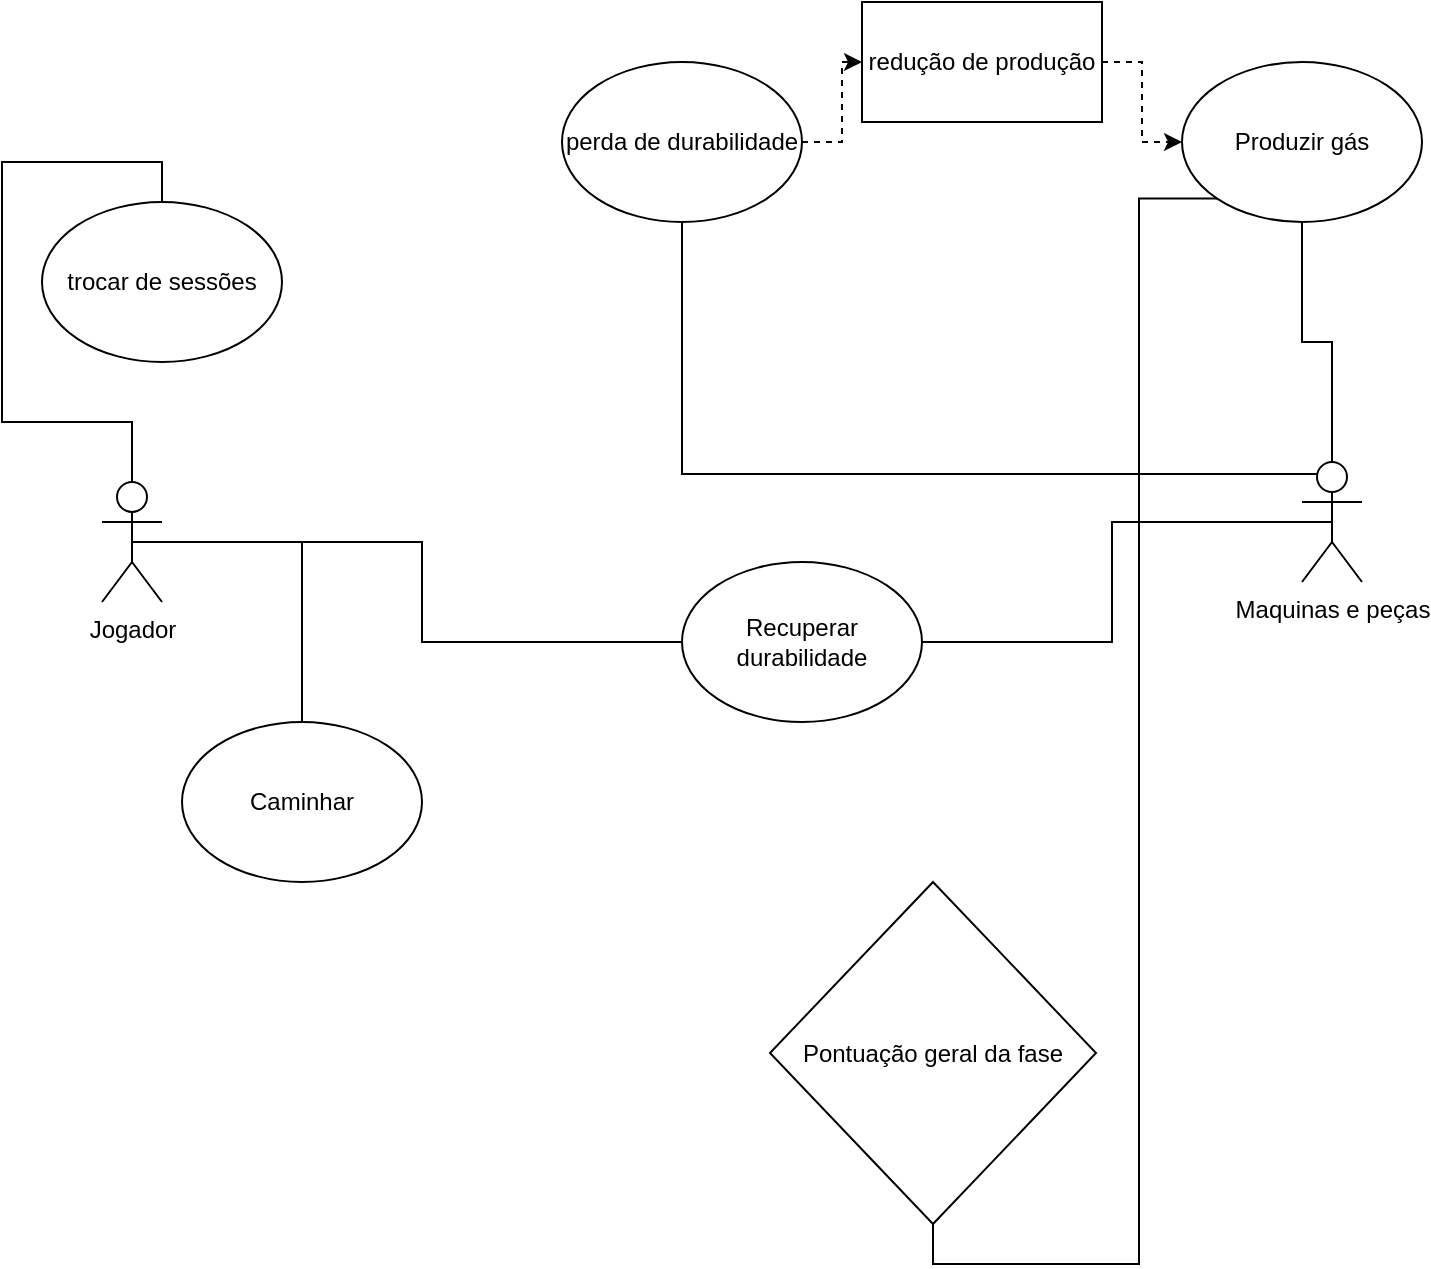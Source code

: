 <mxfile version="24.8.3">
  <diagram name="Página-1" id="2eBkhQHsjQM-IckLyYbN">
    <mxGraphModel dx="1434" dy="772" grid="1" gridSize="10" guides="1" tooltips="1" connect="1" arrows="1" fold="1" page="1" pageScale="1" pageWidth="827" pageHeight="1169" math="0" shadow="0">
      <root>
        <mxCell id="0" />
        <mxCell id="1" parent="0" />
        <mxCell id="0WHFPVlW9NSKVv4E3361-19" style="edgeStyle=orthogonalEdgeStyle;rounded=0;orthogonalLoop=1;jettySize=auto;html=1;exitX=0.5;exitY=0.5;exitDx=0;exitDy=0;exitPerimeter=0;entryX=0;entryY=0.5;entryDx=0;entryDy=0;endArrow=none;endFill=0;" parent="1" source="0WHFPVlW9NSKVv4E3361-1" target="0WHFPVlW9NSKVv4E3361-17" edge="1">
          <mxGeometry relative="1" as="geometry" />
        </mxCell>
        <mxCell id="0WHFPVlW9NSKVv4E3361-23" style="edgeStyle=orthogonalEdgeStyle;rounded=0;orthogonalLoop=1;jettySize=auto;html=1;exitX=0.5;exitY=0.5;exitDx=0;exitDy=0;exitPerimeter=0;endArrow=none;endFill=0;" parent="1" source="0WHFPVlW9NSKVv4E3361-1" target="0WHFPVlW9NSKVv4E3361-21" edge="1">
          <mxGeometry relative="1" as="geometry" />
        </mxCell>
        <mxCell id="0WHFPVlW9NSKVv4E3361-24" style="edgeStyle=orthogonalEdgeStyle;rounded=0;orthogonalLoop=1;jettySize=auto;html=1;entryX=0.5;entryY=0;entryDx=0;entryDy=0;endArrow=none;endFill=0;" parent="1" source="0WHFPVlW9NSKVv4E3361-1" target="0WHFPVlW9NSKVv4E3361-22" edge="1">
          <mxGeometry relative="1" as="geometry" />
        </mxCell>
        <mxCell id="0WHFPVlW9NSKVv4E3361-1" value="Jogador" style="shape=umlActor;verticalLabelPosition=bottom;verticalAlign=top;html=1;outlineConnect=0;" parent="1" vertex="1">
          <mxGeometry x="80" y="330" width="30" height="60" as="geometry" />
        </mxCell>
        <mxCell id="0WHFPVlW9NSKVv4E3361-4" style="edgeStyle=orthogonalEdgeStyle;rounded=0;orthogonalLoop=1;jettySize=auto;html=1;endArrow=none;endFill=0;" parent="1" source="0WHFPVlW9NSKVv4E3361-2" target="0WHFPVlW9NSKVv4E3361-3" edge="1">
          <mxGeometry relative="1" as="geometry" />
        </mxCell>
        <mxCell id="0WHFPVlW9NSKVv4E3361-9" style="edgeStyle=orthogonalEdgeStyle;rounded=0;orthogonalLoop=1;jettySize=auto;html=1;exitX=0.25;exitY=0.1;exitDx=0;exitDy=0;exitPerimeter=0;endArrow=none;endFill=0;" parent="1" source="0WHFPVlW9NSKVv4E3361-2" target="0WHFPVlW9NSKVv4E3361-6" edge="1">
          <mxGeometry relative="1" as="geometry" />
        </mxCell>
        <mxCell id="0WHFPVlW9NSKVv4E3361-2" value="Maquinas e peças" style="shape=umlActor;verticalLabelPosition=bottom;verticalAlign=top;html=1;outlineConnect=0;" parent="1" vertex="1">
          <mxGeometry x="680" y="320" width="30" height="60" as="geometry" />
        </mxCell>
        <mxCell id="0WHFPVlW9NSKVv4E3361-16" style="edgeStyle=orthogonalEdgeStyle;rounded=0;orthogonalLoop=1;jettySize=auto;html=1;exitX=0;exitY=1;exitDx=0;exitDy=0;entryX=0.5;entryY=1;entryDx=0;entryDy=0;endArrow=none;endFill=0;" parent="1" source="0WHFPVlW9NSKVv4E3361-3" target="0WHFPVlW9NSKVv4E3361-15" edge="1">
          <mxGeometry relative="1" as="geometry" />
        </mxCell>
        <mxCell id="0WHFPVlW9NSKVv4E3361-3" value="Produzir gás" style="ellipse;whiteSpace=wrap;html=1;" parent="1" vertex="1">
          <mxGeometry x="620" y="120" width="120" height="80" as="geometry" />
        </mxCell>
        <mxCell id="0WHFPVlW9NSKVv4E3361-10" style="edgeStyle=orthogonalEdgeStyle;rounded=0;orthogonalLoop=1;jettySize=auto;html=1;dashed=1;entryX=0;entryY=0.5;entryDx=0;entryDy=0;" parent="1" source="0WHFPVlW9NSKVv4E3361-6" target="0WHFPVlW9NSKVv4E3361-12" edge="1">
          <mxGeometry relative="1" as="geometry">
            <mxPoint x="550" y="160" as="targetPoint" />
          </mxGeometry>
        </mxCell>
        <mxCell id="0WHFPVlW9NSKVv4E3361-6" value="perda de durabilidade" style="ellipse;whiteSpace=wrap;html=1;" parent="1" vertex="1">
          <mxGeometry x="310" y="120" width="120" height="80" as="geometry" />
        </mxCell>
        <mxCell id="0WHFPVlW9NSKVv4E3361-14" style="edgeStyle=orthogonalEdgeStyle;rounded=0;orthogonalLoop=1;jettySize=auto;html=1;exitX=1;exitY=0.5;exitDx=0;exitDy=0;entryX=0;entryY=0.5;entryDx=0;entryDy=0;dashed=1;" parent="1" source="0WHFPVlW9NSKVv4E3361-12" target="0WHFPVlW9NSKVv4E3361-3" edge="1">
          <mxGeometry relative="1" as="geometry" />
        </mxCell>
        <mxCell id="0WHFPVlW9NSKVv4E3361-12" value="redução de produção" style="rounded=0;whiteSpace=wrap;html=1;" parent="1" vertex="1">
          <mxGeometry x="460" y="90" width="120" height="60" as="geometry" />
        </mxCell>
        <mxCell id="0WHFPVlW9NSKVv4E3361-15" value="Pontuação geral da fase" style="rhombus;whiteSpace=wrap;html=1;" parent="1" vertex="1">
          <mxGeometry x="414" y="530" width="163" height="171" as="geometry" />
        </mxCell>
        <mxCell id="0WHFPVlW9NSKVv4E3361-17" value="Recuperar durabilidade" style="ellipse;whiteSpace=wrap;html=1;" parent="1" vertex="1">
          <mxGeometry x="370" y="370" width="120" height="80" as="geometry" />
        </mxCell>
        <mxCell id="0WHFPVlW9NSKVv4E3361-18" style="edgeStyle=orthogonalEdgeStyle;rounded=0;orthogonalLoop=1;jettySize=auto;html=1;entryX=0.5;entryY=0.5;entryDx=0;entryDy=0;entryPerimeter=0;endArrow=none;endFill=0;" parent="1" source="0WHFPVlW9NSKVv4E3361-17" target="0WHFPVlW9NSKVv4E3361-2" edge="1">
          <mxGeometry relative="1" as="geometry" />
        </mxCell>
        <mxCell id="0WHFPVlW9NSKVv4E3361-21" value="Caminhar" style="ellipse;whiteSpace=wrap;html=1;" parent="1" vertex="1">
          <mxGeometry x="120" y="450" width="120" height="80" as="geometry" />
        </mxCell>
        <mxCell id="0WHFPVlW9NSKVv4E3361-22" value="trocar de sessões" style="ellipse;whiteSpace=wrap;html=1;" parent="1" vertex="1">
          <mxGeometry x="50" y="190" width="120" height="80" as="geometry" />
        </mxCell>
      </root>
    </mxGraphModel>
  </diagram>
</mxfile>
